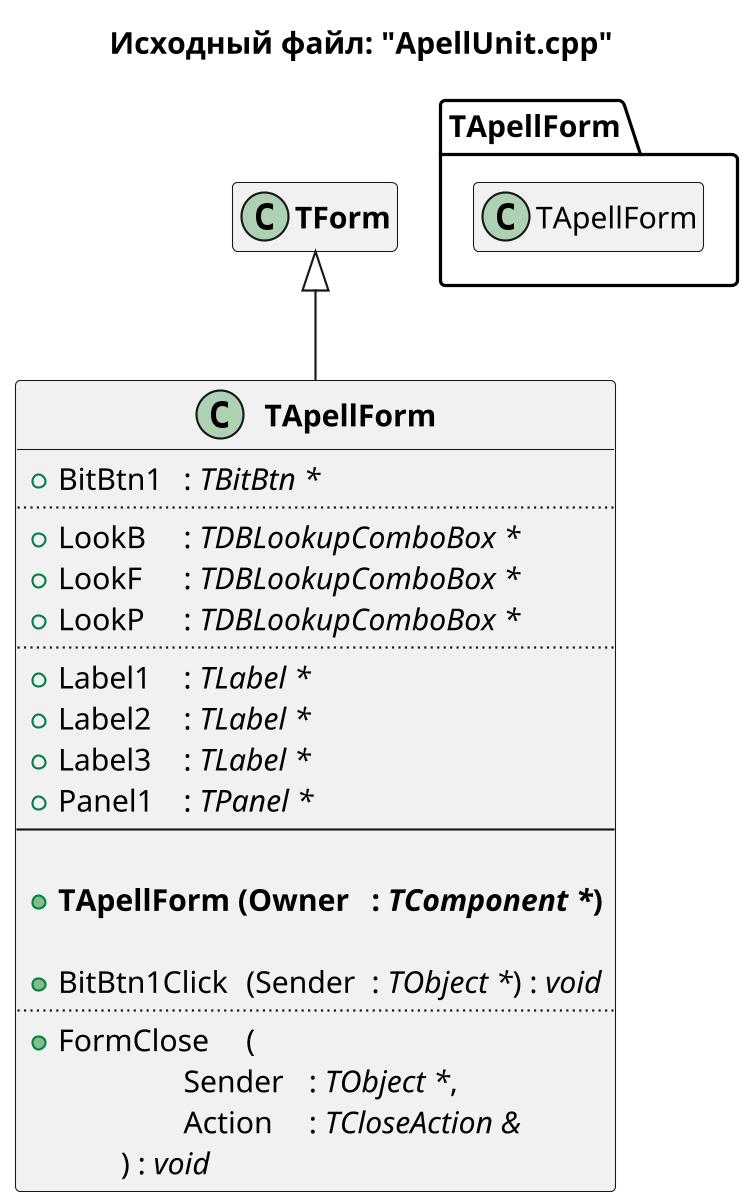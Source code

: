 @startuml ApellUnit.cpp

title Исходный файл: "ApellUnit.cpp"

scale 750 width
' left to right direction

"<b>TApellForm</b>" -up-|> "<b>TForm</b>"

hide "<b>TForm</b>" members

class "<b>TApellForm</b>"
{
    + BitBtn1 \t: <i>TBitBtn *</i>
    ..
    + LookB \t: <i>TDBLookupComboBox *</i>
    + LookF \t: <i>TDBLookupComboBox *</i>
    + LookP \t: <i>TDBLookupComboBox *</i>
    ..
    + Label1 \t: <i>TLabel *</i>
    + Label2 \t: <i>TLabel *</i>
    + Label3 \t: <i>TLabel *</i>
    + Panel1 \t: <i>TPanel *</i>
    --
    
    + <b>TApellForm (Owner \t: <i>TComponent *</i>)</b>

    + BitBtn1Click \t(Sender \t: <i>TObject *</i>) : <i>void</i>
    ..
    + FormClose \t(
            \t\tSender \t: <i>TObject *</i>,
            \t\tAction \t: <i>TCloseAction &</i>
        \t) : <i>void</i>
}


package TApellForm <<Folder>>
{
    class TApellForm
    hide  TApellForm members
}

@enduml